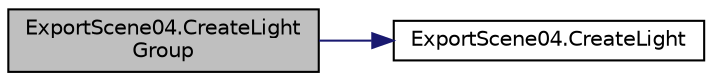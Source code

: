 digraph "ExportScene04.CreateLightGroup"
{
  edge [fontname="Helvetica",fontsize="10",labelfontname="Helvetica",labelfontsize="10"];
  node [fontname="Helvetica",fontsize="10",shape=record];
  rankdir="LR";
  Node21 [label="ExportScene04.CreateLight\lGroup",height=0.2,width=0.4,color="black", fillcolor="grey75", style="filled", fontcolor="black"];
  Node21 -> Node22 [color="midnightblue",fontsize="10",style="solid",fontname="Helvetica"];
  Node22 [label="ExportScene04.CreateLight",height=0.2,width=0.4,color="black", fillcolor="white", style="filled",URL="$namespace_export_scene04.html#ac5e54114e9e956163719747d8cce4328"];
}

